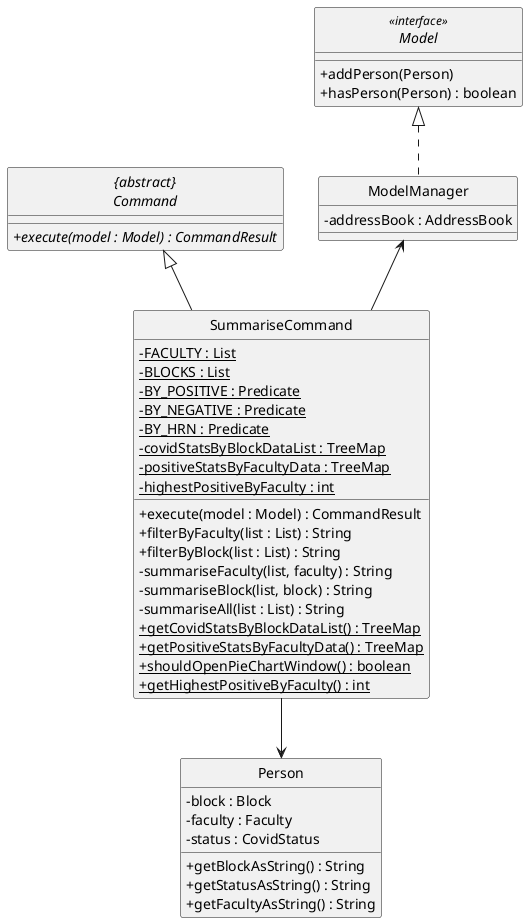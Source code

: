 @startuml
skinparam backgroundColor #ffffff
skinparam classAttributeIconSize 0
hide circle

abstract class "{abstract}\nCommand" {
    + {abstract} execute(model : Model) : CommandResult
}

interface Model <<interface>> {
    + addPerson(Person)
    + hasPerson(Person) : boolean
}

class ModelManager implements Model{
    -addressBook : AddressBook
}

class Person {
    /' Fields '/
     -block : Block
     -faculty : Faculty
     -status : CovidStatus

    /' Methods '/
    + getBlockAsString() : String
    + getStatusAsString() : String
    + getFacultyAsString() : String
}

class SummariseCommand {
    /' Fields '/
    - {static} FACULTY : List
    - {static} BLOCKS : List
    - {static} BY_POSITIVE : Predicate
    - {static} BY_NEGATIVE : Predicate
    - {static} BY_HRN : Predicate
    - {static} covidStatsByBlockDataList : TreeMap
    - {static} positiveStatsByFacultyData : TreeMap
    - {static} highestPositiveByFaculty : int

    /' Methods '/
    + execute(model : Model) : CommandResult
    + filterByFaculty(list : List) : String
    + filterByBlock(list : List) : String
    - summariseFaculty(list, faculty) : String
    - summariseBlock(list, block) : String
    - summariseAll(list : List) : String
    + {static} getCovidStatsByBlockDataList() : TreeMap
    + {static} getPositiveStatsByFacultyData() : TreeMap
    + {static} shouldOpenPieChartWindow() : boolean
    + {static} getHighestPositiveByFaculty() : int
}

ModelManager <-- SummariseCommand
"{abstract}\nCommand" <|-- SummariseCommand
SummariseCommand --> Person
@enduml
